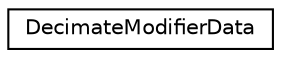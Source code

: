 digraph G
{
  edge [fontname="Helvetica",fontsize="10",labelfontname="Helvetica",labelfontsize="10"];
  node [fontname="Helvetica",fontsize="10",shape=record];
  rankdir=LR;
  Node1 [label="DecimateModifierData",height=0.2,width=0.4,color="black", fillcolor="white", style="filled",URL="$d9/d3d/structDecimateModifierData.html"];
}
